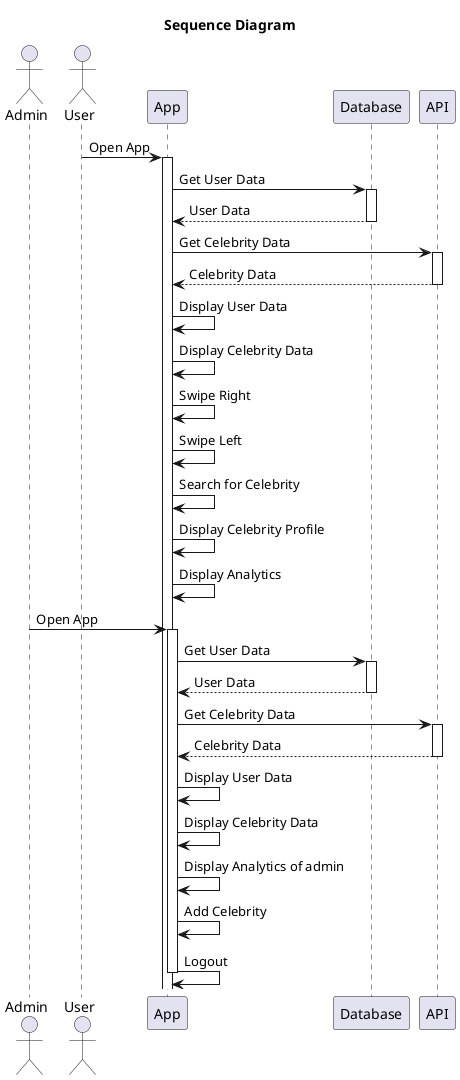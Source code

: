 @startuml
'https://plantuml.com/sequence-diagram

title Sequence Diagram

' make a sequence diagram about the App political
'Stay up to date on the latest celebrity news and politics with politi-cal! This app allows you to choose your preferences and see celebrities that match those categories in a Tinder-style swipe screen. You can also search for specific celebrities and see their profiles, complete with vote results. Plus, the app includes analytics for detailed tracking of user and celebrity data. Stay informed and have fun with politi-cal!
' the app also has admin features, please show those as well



actor Admin

actor User
participant "App" as App
participant "Database" as DB
participant "API" as API

User -> App: Open App
activate App

App -> DB: Get User Data
activate DB
DB --> App: User Data
deactivate DB

App -> API: Get Celebrity Data
activate API
API --> App: Celebrity Data
deactivate API

App -> App: Display User Data
App -> App: Display Celebrity Data

App -> App: Swipe Right
App -> App: Swipe Left

App -> App: Search for Celebrity
App -> App: Display Celebrity Profile

App -> App: Display Analytics

' Admin features
Admin -> App: Open App
activate App

App -> DB: Get User Data
activate DB
DB --> App: User Data
deactivate DB

App -> API: Get Celebrity Data
activate API
API --> App: Celebrity Data
deactivate API

App -> App: Display User Data
App -> App: Display Celebrity Data

' the admin can see analytics for all users and add new celebrities
App -> App: Display Analytics of admin
App -> App: Add Celebrity


App -> App: Logout

deactivate App

@enduml
